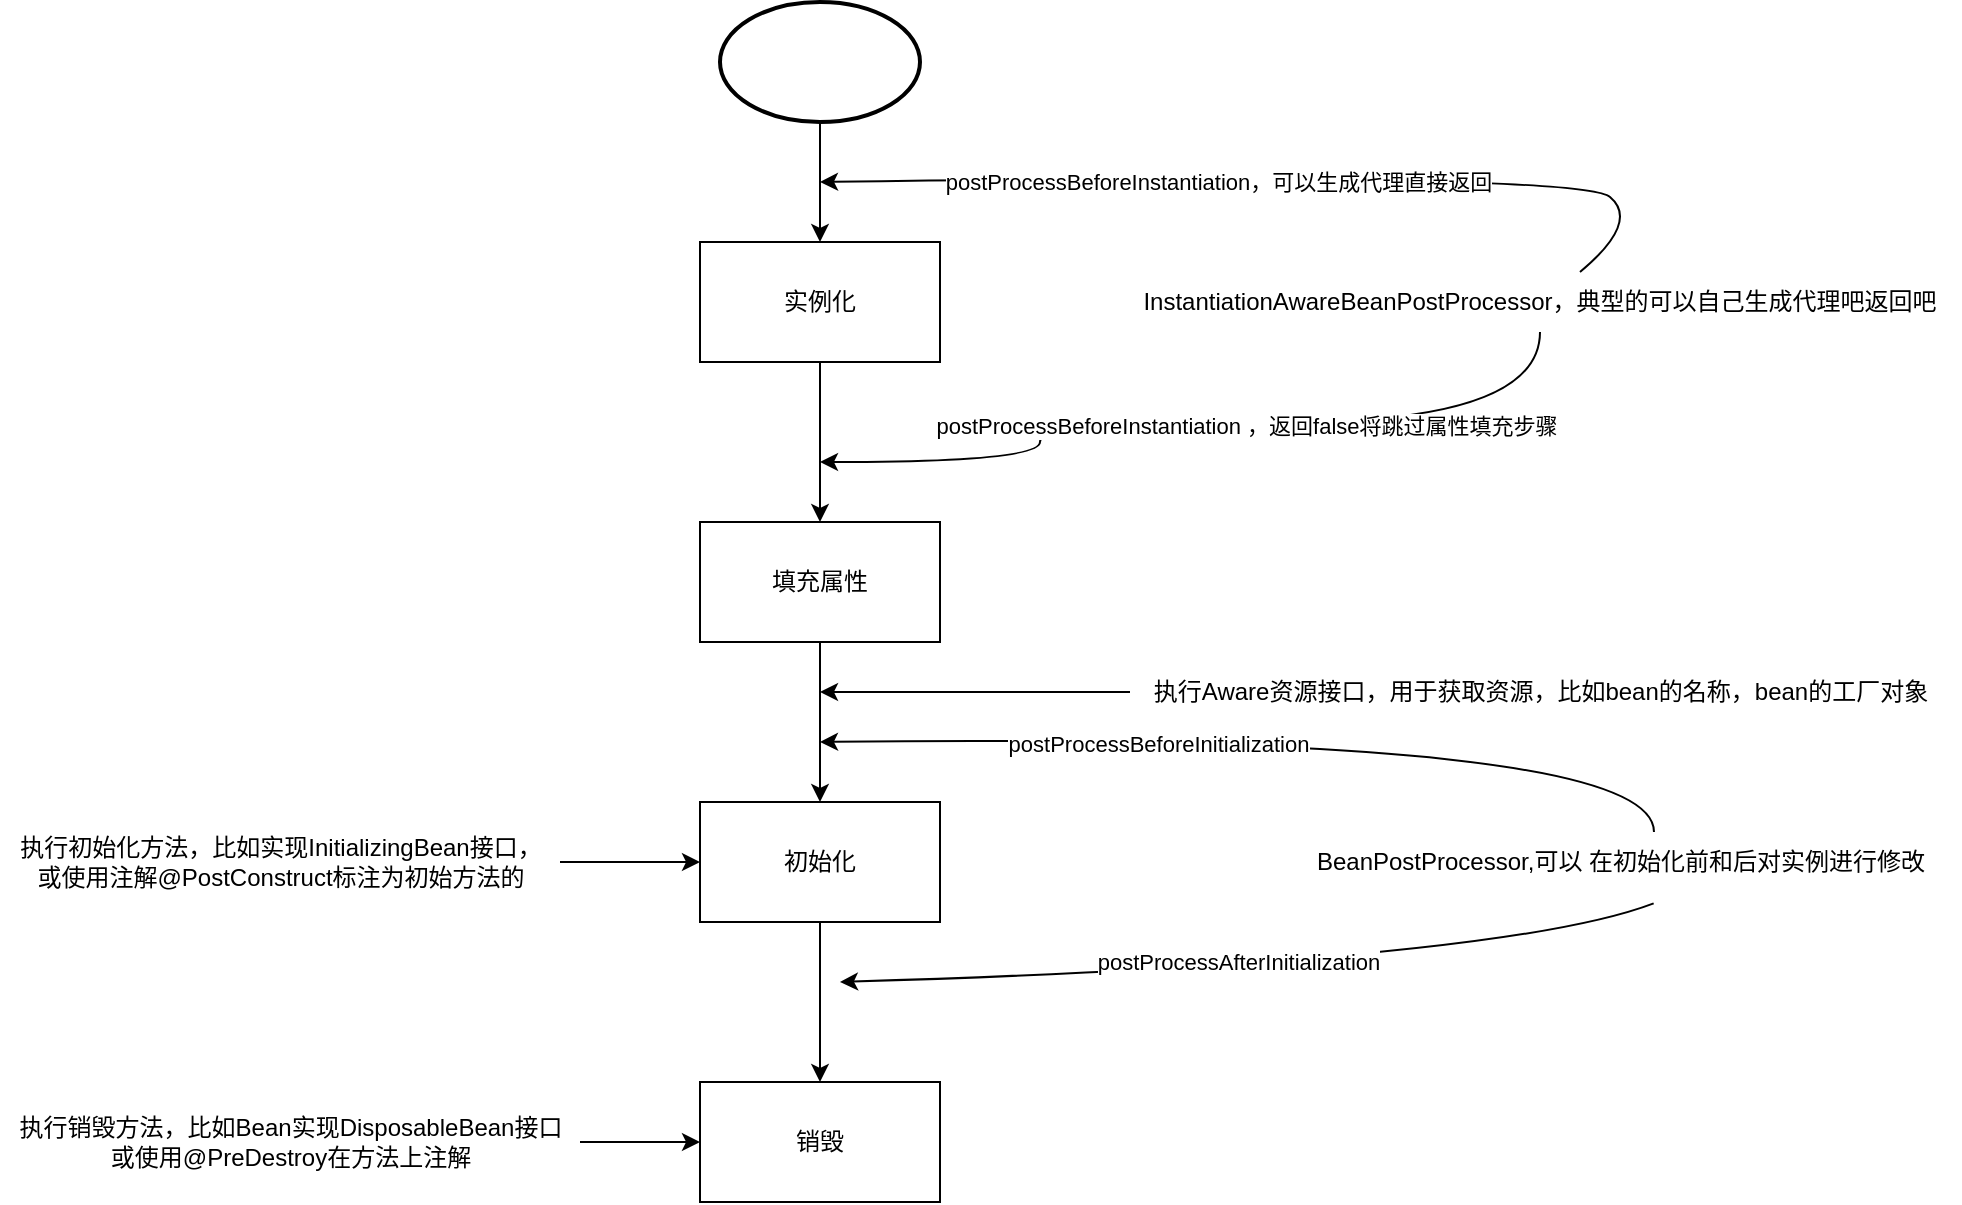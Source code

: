 <mxfile version="21.1.4" type="github">
  <diagram name="第 1 页" id="eTMIK-yxz0oG1RzC4DZo">
    <mxGraphModel dx="1290" dy="541" grid="1" gridSize="10" guides="1" tooltips="1" connect="1" arrows="1" fold="1" page="1" pageScale="1" pageWidth="827" pageHeight="1169" math="0" shadow="0">
      <root>
        <mxCell id="0" />
        <mxCell id="1" parent="0" />
        <mxCell id="GX8XgOmjSFiRay3oRI_W-3" value="" style="edgeStyle=orthogonalEdgeStyle;rounded=0;orthogonalLoop=1;jettySize=auto;html=1;" parent="1" source="GX8XgOmjSFiRay3oRI_W-1" target="GX8XgOmjSFiRay3oRI_W-2" edge="1">
          <mxGeometry relative="1" as="geometry" />
        </mxCell>
        <mxCell id="GX8XgOmjSFiRay3oRI_W-1" value="实例化" style="rounded=0;whiteSpace=wrap;html=1;" parent="1" vertex="1">
          <mxGeometry x="350" y="250" width="120" height="60" as="geometry" />
        </mxCell>
        <mxCell id="GX8XgOmjSFiRay3oRI_W-5" value="" style="edgeStyle=orthogonalEdgeStyle;rounded=0;orthogonalLoop=1;jettySize=auto;html=1;" parent="1" source="GX8XgOmjSFiRay3oRI_W-2" target="GX8XgOmjSFiRay3oRI_W-4" edge="1">
          <mxGeometry relative="1" as="geometry" />
        </mxCell>
        <mxCell id="GX8XgOmjSFiRay3oRI_W-2" value="填充属性" style="rounded=0;whiteSpace=wrap;html=1;" parent="1" vertex="1">
          <mxGeometry x="350" y="390" width="120" height="60" as="geometry" />
        </mxCell>
        <mxCell id="GX8XgOmjSFiRay3oRI_W-7" value="" style="edgeStyle=orthogonalEdgeStyle;rounded=0;orthogonalLoop=1;jettySize=auto;html=1;" parent="1" source="GX8XgOmjSFiRay3oRI_W-4" target="GX8XgOmjSFiRay3oRI_W-6" edge="1">
          <mxGeometry relative="1" as="geometry" />
        </mxCell>
        <mxCell id="GX8XgOmjSFiRay3oRI_W-4" value="初始化" style="whiteSpace=wrap;html=1;rounded=0;" parent="1" vertex="1">
          <mxGeometry x="350" y="530" width="120" height="60" as="geometry" />
        </mxCell>
        <mxCell id="GX8XgOmjSFiRay3oRI_W-6" value="销毁" style="whiteSpace=wrap;html=1;rounded=0;" parent="1" vertex="1">
          <mxGeometry x="350" y="670" width="120" height="60" as="geometry" />
        </mxCell>
        <mxCell id="GX8XgOmjSFiRay3oRI_W-9" value="" style="edgeStyle=orthogonalEdgeStyle;rounded=0;orthogonalLoop=1;jettySize=auto;html=1;" parent="1" source="GX8XgOmjSFiRay3oRI_W-8" target="GX8XgOmjSFiRay3oRI_W-1" edge="1">
          <mxGeometry relative="1" as="geometry" />
        </mxCell>
        <mxCell id="GX8XgOmjSFiRay3oRI_W-8" value="" style="strokeWidth=2;html=1;shape=mxgraph.flowchart.start_1;whiteSpace=wrap;" parent="1" vertex="1">
          <mxGeometry x="360" y="130" width="100" height="60" as="geometry" />
        </mxCell>
        <mxCell id="ehrw4uMkB_tpv9Q5duar-7" style="edgeStyle=orthogonalEdgeStyle;rounded=0;orthogonalLoop=1;jettySize=auto;html=1;exitX=0.5;exitY=1;exitDx=0;exitDy=0;curved=1;" edge="1" parent="1" source="ehrw4uMkB_tpv9Q5duar-1">
          <mxGeometry relative="1" as="geometry">
            <mxPoint x="410" y="360" as="targetPoint" />
            <Array as="points">
              <mxPoint x="770" y="340" />
              <mxPoint x="520" y="340" />
              <mxPoint x="520" y="360" />
            </Array>
          </mxGeometry>
        </mxCell>
        <mxCell id="ehrw4uMkB_tpv9Q5duar-10" value="postProcessBeforeInstantiation ，返回false将跳过属性填充步骤" style="edgeLabel;html=1;align=center;verticalAlign=middle;resizable=0;points=[];" vertex="1" connectable="0" parent="ehrw4uMkB_tpv9Q5duar-7">
          <mxGeometry x="-0.097" y="2" relative="1" as="geometry">
            <mxPoint as="offset" />
          </mxGeometry>
        </mxCell>
        <mxCell id="ehrw4uMkB_tpv9Q5duar-1" value="InstantiationAwareBeanPostProcessor，典型的可以自己生成代理吧返回吧" style="text;html=1;strokeColor=none;fillColor=none;align=center;verticalAlign=middle;whiteSpace=wrap;rounded=0;" vertex="1" parent="1">
          <mxGeometry x="560" y="265" width="420" height="30" as="geometry" />
        </mxCell>
        <mxCell id="ehrw4uMkB_tpv9Q5duar-2" value="" style="curved=1;endArrow=classic;html=1;rounded=0;" edge="1" parent="1">
          <mxGeometry width="50" height="50" relative="1" as="geometry">
            <mxPoint x="790" y="265" as="sourcePoint" />
            <mxPoint x="410" y="220" as="targetPoint" />
            <Array as="points">
              <mxPoint x="820" y="240" />
              <mxPoint x="790" y="215" />
            </Array>
          </mxGeometry>
        </mxCell>
        <mxCell id="ehrw4uMkB_tpv9Q5duar-12" value="postProcessBeforeInstantiation，可以生成代理直接返回" style="edgeLabel;html=1;align=center;verticalAlign=middle;resizable=0;points=[];" vertex="1" connectable="0" parent="ehrw4uMkB_tpv9Q5duar-2">
          <mxGeometry x="0.133" y="2" relative="1" as="geometry">
            <mxPoint as="offset" />
          </mxGeometry>
        </mxCell>
        <mxCell id="ehrw4uMkB_tpv9Q5duar-14" style="edgeStyle=orthogonalEdgeStyle;rounded=0;orthogonalLoop=1;jettySize=auto;html=1;" edge="1" parent="1" source="ehrw4uMkB_tpv9Q5duar-13">
          <mxGeometry relative="1" as="geometry">
            <mxPoint x="410" y="475" as="targetPoint" />
          </mxGeometry>
        </mxCell>
        <mxCell id="ehrw4uMkB_tpv9Q5duar-13" value="执行Aware资源接口，用于获取资源，比如bean的名称，bean的工厂对象" style="text;html=1;align=center;verticalAlign=middle;resizable=0;points=[];autosize=1;strokeColor=none;fillColor=none;" vertex="1" parent="1">
          <mxGeometry x="565" y="460" width="410" height="30" as="geometry" />
        </mxCell>
        <mxCell id="ehrw4uMkB_tpv9Q5duar-15" value="BeanPostProcessor,可以 在初始化前和后对实例进行修改" style="text;html=1;align=center;verticalAlign=middle;resizable=0;points=[];autosize=1;strokeColor=none;fillColor=none;" vertex="1" parent="1">
          <mxGeometry x="645" y="545" width="330" height="30" as="geometry" />
        </mxCell>
        <mxCell id="ehrw4uMkB_tpv9Q5duar-18" value="" style="curved=1;endArrow=classic;html=1;rounded=0;" edge="1" parent="1">
          <mxGeometry width="50" height="50" relative="1" as="geometry">
            <mxPoint x="827" y="545" as="sourcePoint" />
            <mxPoint x="410" y="500" as="targetPoint" />
            <Array as="points">
              <mxPoint x="827" y="495" />
            </Array>
          </mxGeometry>
        </mxCell>
        <mxCell id="ehrw4uMkB_tpv9Q5duar-20" value="postProcessBeforeInitialization" style="edgeLabel;html=1;align=center;verticalAlign=middle;resizable=0;points=[];" vertex="1" connectable="0" parent="ehrw4uMkB_tpv9Q5duar-18">
          <mxGeometry x="0.277" y="3" relative="1" as="geometry">
            <mxPoint as="offset" />
          </mxGeometry>
        </mxCell>
        <mxCell id="ehrw4uMkB_tpv9Q5duar-19" value="" style="curved=1;endArrow=classic;html=1;rounded=0;exitX=0.551;exitY=1.189;exitDx=0;exitDy=0;exitPerimeter=0;" edge="1" parent="1" source="ehrw4uMkB_tpv9Q5duar-15">
          <mxGeometry width="50" height="50" relative="1" as="geometry">
            <mxPoint x="750" y="660" as="sourcePoint" />
            <mxPoint x="420" y="620" as="targetPoint" />
            <Array as="points">
              <mxPoint x="750" y="610" />
            </Array>
          </mxGeometry>
        </mxCell>
        <mxCell id="ehrw4uMkB_tpv9Q5duar-21" value="postProcessAfterInitialization" style="edgeLabel;html=1;align=center;verticalAlign=middle;resizable=0;points=[];" vertex="1" connectable="0" parent="ehrw4uMkB_tpv9Q5duar-19">
          <mxGeometry x="0.032" y="-4" relative="1" as="geometry">
            <mxPoint as="offset" />
          </mxGeometry>
        </mxCell>
        <mxCell id="ehrw4uMkB_tpv9Q5duar-23" style="edgeStyle=orthogonalEdgeStyle;rounded=0;orthogonalLoop=1;jettySize=auto;html=1;entryX=0;entryY=0.5;entryDx=0;entryDy=0;" edge="1" parent="1" source="ehrw4uMkB_tpv9Q5duar-22" target="GX8XgOmjSFiRay3oRI_W-4">
          <mxGeometry relative="1" as="geometry" />
        </mxCell>
        <mxCell id="ehrw4uMkB_tpv9Q5duar-22" value="执行初始化方法，比如实现InitializingBean接口，&lt;br&gt;或使用注解@PostConstruct标注为初始方法的" style="text;html=1;align=center;verticalAlign=middle;resizable=0;points=[];autosize=1;strokeColor=none;fillColor=none;" vertex="1" parent="1">
          <mxGeometry y="540" width="280" height="40" as="geometry" />
        </mxCell>
        <mxCell id="ehrw4uMkB_tpv9Q5duar-25" style="edgeStyle=orthogonalEdgeStyle;rounded=0;orthogonalLoop=1;jettySize=auto;html=1;entryX=0;entryY=0.5;entryDx=0;entryDy=0;" edge="1" parent="1" source="ehrw4uMkB_tpv9Q5duar-24" target="GX8XgOmjSFiRay3oRI_W-6">
          <mxGeometry relative="1" as="geometry" />
        </mxCell>
        <mxCell id="ehrw4uMkB_tpv9Q5duar-24" value="执行销毁方法，比如Bean实现DisposableBean接口&lt;br&gt;或使用@PreDestroy在方法上注解" style="text;html=1;align=center;verticalAlign=middle;resizable=0;points=[];autosize=1;strokeColor=none;fillColor=none;" vertex="1" parent="1">
          <mxGeometry y="680" width="290" height="40" as="geometry" />
        </mxCell>
      </root>
    </mxGraphModel>
  </diagram>
</mxfile>
